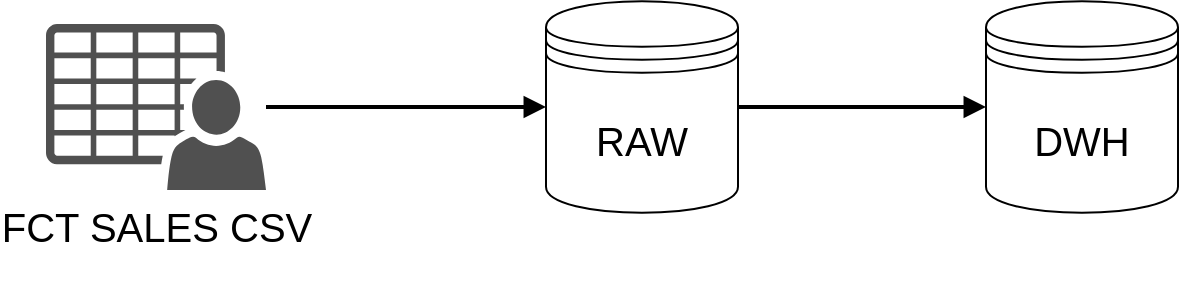 <mxfile>
    <diagram id="UG8dWr4PNNjCVspErkJM" name="Page-1">
        <mxGraphModel dx="850" dy="534" grid="1" gridSize="10" guides="1" tooltips="1" connect="1" arrows="1" fold="1" page="1" pageScale="1" pageWidth="827" pageHeight="1169" math="0" shadow="0">
            <root>
                <mxCell id="0"/>
                <mxCell id="1" parent="0"/>
                <mxCell id="4" style="edgeStyle=none;html=1;entryX=0;entryY=0.5;entryDx=0;entryDy=0;strokeWidth=2;endArrow=block;endFill=1;" edge="1" parent="1" source="2" target="3">
                    <mxGeometry relative="1" as="geometry"/>
                </mxCell>
                <mxCell id="2" value="&lt;font style=&quot;font-size: 20px;&quot;&gt;FCT SALES CSV&lt;/font&gt;&lt;div&gt;&lt;br&gt;&lt;/div&gt;" style="sketch=0;pointerEvents=1;shadow=0;dashed=0;html=1;strokeColor=none;fillColor=#505050;labelPosition=center;verticalLabelPosition=bottom;verticalAlign=top;outlineConnect=0;align=center;shape=mxgraph.office.users.csv_file;" vertex="1" parent="1">
                    <mxGeometry x="100" y="150" width="110" height="83" as="geometry"/>
                </mxCell>
                <mxCell id="6" style="edgeStyle=none;html=1;strokeWidth=2;endArrow=block;endFill=1;" edge="1" parent="1" source="3" target="5">
                    <mxGeometry relative="1" as="geometry"/>
                </mxCell>
                <mxCell id="3" value="&lt;font style=&quot;font-size: 20px;&quot;&gt;RAW&lt;/font&gt;" style="shape=datastore;whiteSpace=wrap;html=1;" vertex="1" parent="1">
                    <mxGeometry x="350" y="138.63" width="96" height="105.75" as="geometry"/>
                </mxCell>
                <mxCell id="5" value="&lt;font style=&quot;font-size: 20px;&quot;&gt;DWH&lt;/font&gt;" style="shape=datastore;whiteSpace=wrap;html=1;" vertex="1" parent="1">
                    <mxGeometry x="570" y="138.63" width="96" height="105.75" as="geometry"/>
                </mxCell>
            </root>
        </mxGraphModel>
    </diagram>
</mxfile>